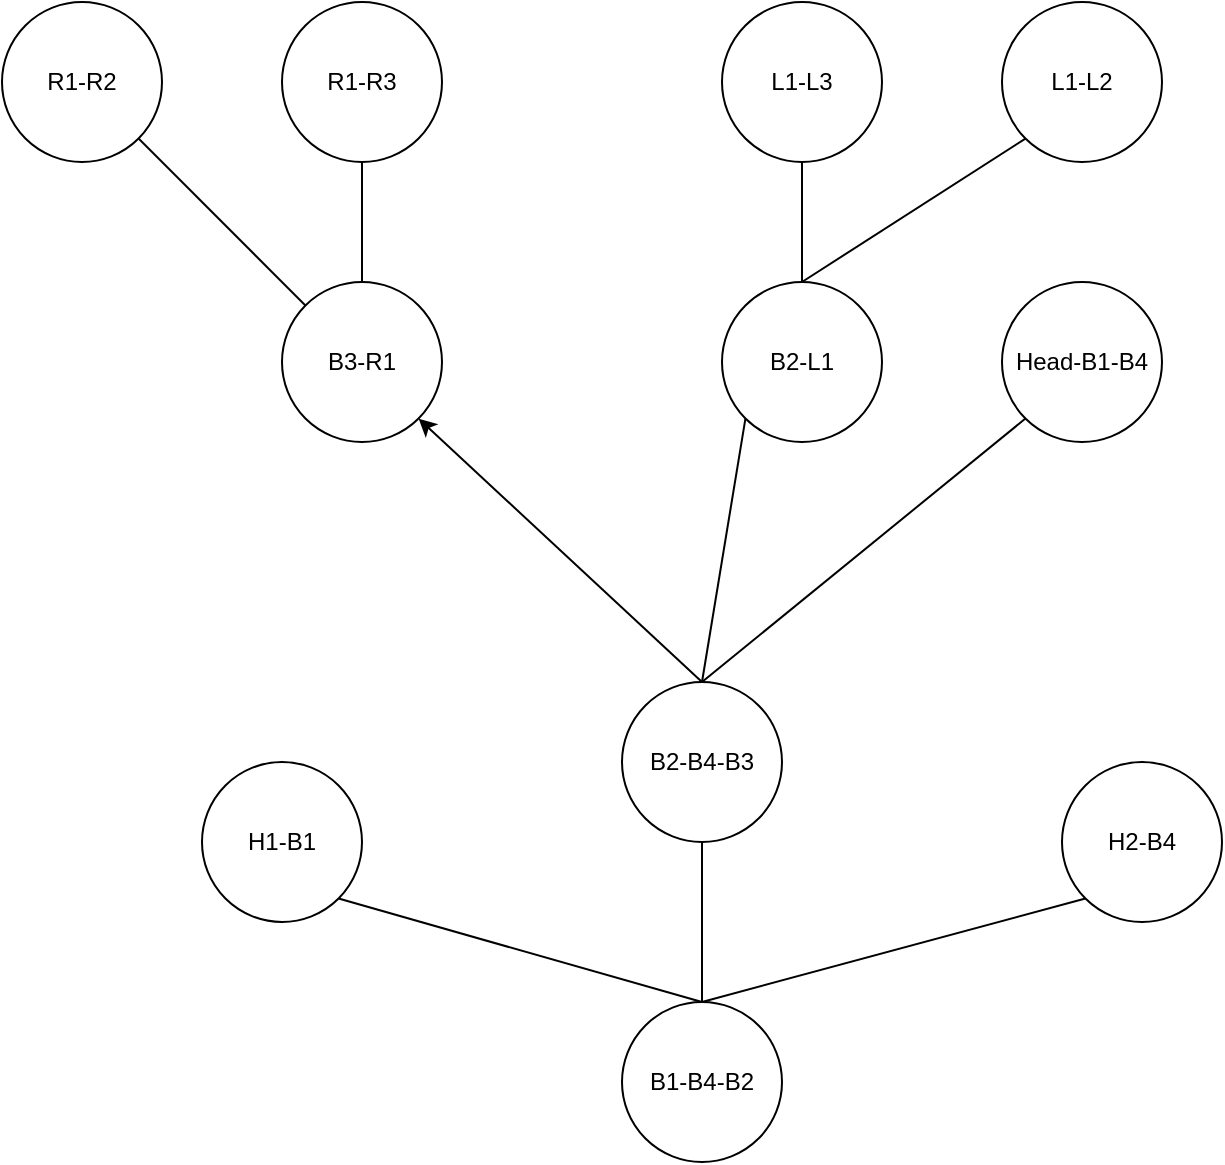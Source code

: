 <mxfile version="24.9.1">
  <diagram name="Page-1" id="nLDjUjYNxLJfrttkRtBk">
    <mxGraphModel dx="1230" dy="723" grid="1" gridSize="10" guides="1" tooltips="1" connect="1" arrows="1" fold="1" page="1" pageScale="1" pageWidth="827" pageHeight="1169" math="0" shadow="0">
      <root>
        <mxCell id="0" />
        <mxCell id="1" parent="0" />
        <mxCell id="AJQYAU3ZHZ8fMyJFjKlh-8" style="rounded=0;orthogonalLoop=1;jettySize=auto;html=1;exitX=1;exitY=1;exitDx=0;exitDy=0;entryX=0;entryY=0;entryDx=0;entryDy=0;endArrow=none;endFill=0;" edge="1" parent="1" source="AJQYAU3ZHZ8fMyJFjKlh-1" target="AJQYAU3ZHZ8fMyJFjKlh-5">
          <mxGeometry relative="1" as="geometry" />
        </mxCell>
        <mxCell id="AJQYAU3ZHZ8fMyJFjKlh-1" value="R1-R2" style="ellipse;whiteSpace=wrap;html=1;aspect=fixed;" vertex="1" parent="1">
          <mxGeometry x="120" y="80" width="80" height="80" as="geometry" />
        </mxCell>
        <mxCell id="AJQYAU3ZHZ8fMyJFjKlh-9" style="edgeStyle=orthogonalEdgeStyle;rounded=0;orthogonalLoop=1;jettySize=auto;html=1;endArrow=none;endFill=0;" edge="1" parent="1" source="AJQYAU3ZHZ8fMyJFjKlh-2" target="AJQYAU3ZHZ8fMyJFjKlh-5">
          <mxGeometry relative="1" as="geometry" />
        </mxCell>
        <mxCell id="AJQYAU3ZHZ8fMyJFjKlh-2" value="R1-R3" style="ellipse;whiteSpace=wrap;html=1;aspect=fixed;" vertex="1" parent="1">
          <mxGeometry x="260" y="80" width="80" height="80" as="geometry" />
        </mxCell>
        <mxCell id="AJQYAU3ZHZ8fMyJFjKlh-10" style="edgeStyle=orthogonalEdgeStyle;rounded=0;orthogonalLoop=1;jettySize=auto;html=1;exitX=0.5;exitY=1;exitDx=0;exitDy=0;entryX=0.5;entryY=0;entryDx=0;entryDy=0;endArrow=none;endFill=0;" edge="1" parent="1" source="AJQYAU3ZHZ8fMyJFjKlh-3" target="AJQYAU3ZHZ8fMyJFjKlh-6">
          <mxGeometry relative="1" as="geometry" />
        </mxCell>
        <mxCell id="AJQYAU3ZHZ8fMyJFjKlh-3" value="L1-L3" style="ellipse;whiteSpace=wrap;html=1;aspect=fixed;" vertex="1" parent="1">
          <mxGeometry x="480" y="80" width="80" height="80" as="geometry" />
        </mxCell>
        <mxCell id="AJQYAU3ZHZ8fMyJFjKlh-11" style="rounded=0;orthogonalLoop=1;jettySize=auto;html=1;exitX=0;exitY=1;exitDx=0;exitDy=0;entryX=0.5;entryY=0;entryDx=0;entryDy=0;endArrow=none;endFill=0;" edge="1" parent="1" source="AJQYAU3ZHZ8fMyJFjKlh-4" target="AJQYAU3ZHZ8fMyJFjKlh-6">
          <mxGeometry relative="1" as="geometry" />
        </mxCell>
        <mxCell id="AJQYAU3ZHZ8fMyJFjKlh-4" value="L1-L2&lt;span style=&quot;color: rgba(0, 0, 0, 0); font-family: monospace; font-size: 0px; text-align: start; text-wrap: nowrap;&quot;&gt;%3CmxGraphModel%3E%3Croot%3E%3CmxCell%20id%3D%220%22%2F%3E%3CmxCell%20id%3D%221%22%20parent%3D%220%22%2F%3E%3CmxCell%20id%3D%222%22%20value%3D%22%22%20style%3D%22ellipse%3BwhiteSpace%3Dwrap%3Bhtml%3D1%3Baspect%3Dfixed%3B%22%20vertex%3D%221%22%20parent%3D%221%22%3E%3CmxGeometry%20x%3D%22120%22%20y%3D%2280%22%20width%3D%2280%22%20height%3D%2280%22%20as%3D%22geometry%22%2F%3E%3C%2FmxCell%3E%3C%2Froot%3E%3C%2FmxGraphModel%3E&lt;/span&gt;" style="ellipse;whiteSpace=wrap;html=1;aspect=fixed;" vertex="1" parent="1">
          <mxGeometry x="620" y="80" width="80" height="80" as="geometry" />
        </mxCell>
        <mxCell id="AJQYAU3ZHZ8fMyJFjKlh-13" style="rounded=0;orthogonalLoop=1;jettySize=auto;html=1;exitX=1;exitY=1;exitDx=0;exitDy=0;entryX=0.5;entryY=0;entryDx=0;entryDy=0;endArrow=none;endFill=0;startArrow=classic;startFill=1;" edge="1" parent="1" source="AJQYAU3ZHZ8fMyJFjKlh-5" target="AJQYAU3ZHZ8fMyJFjKlh-12">
          <mxGeometry relative="1" as="geometry">
            <Array as="points" />
          </mxGeometry>
        </mxCell>
        <mxCell id="AJQYAU3ZHZ8fMyJFjKlh-5" value="B3-R1" style="ellipse;whiteSpace=wrap;html=1;aspect=fixed;" vertex="1" parent="1">
          <mxGeometry x="260" y="220" width="80" height="80" as="geometry" />
        </mxCell>
        <mxCell id="AJQYAU3ZHZ8fMyJFjKlh-14" style="rounded=0;orthogonalLoop=1;jettySize=auto;html=1;exitX=0;exitY=1;exitDx=0;exitDy=0;entryX=0.5;entryY=0;entryDx=0;entryDy=0;endArrow=none;endFill=0;" edge="1" parent="1" source="AJQYAU3ZHZ8fMyJFjKlh-6" target="AJQYAU3ZHZ8fMyJFjKlh-12">
          <mxGeometry relative="1" as="geometry" />
        </mxCell>
        <mxCell id="AJQYAU3ZHZ8fMyJFjKlh-6" value="B2-L1" style="ellipse;whiteSpace=wrap;html=1;aspect=fixed;" vertex="1" parent="1">
          <mxGeometry x="480" y="220" width="80" height="80" as="geometry" />
        </mxCell>
        <mxCell id="AJQYAU3ZHZ8fMyJFjKlh-7" value="Head-B1-B4" style="ellipse;whiteSpace=wrap;html=1;aspect=fixed;" vertex="1" parent="1">
          <mxGeometry x="620" y="220" width="80" height="80" as="geometry" />
        </mxCell>
        <mxCell id="AJQYAU3ZHZ8fMyJFjKlh-15" style="rounded=0;orthogonalLoop=1;jettySize=auto;html=1;exitX=0.5;exitY=0;exitDx=0;exitDy=0;entryX=0;entryY=1;entryDx=0;entryDy=0;endArrow=none;endFill=0;" edge="1" parent="1" source="AJQYAU3ZHZ8fMyJFjKlh-12" target="AJQYAU3ZHZ8fMyJFjKlh-7">
          <mxGeometry relative="1" as="geometry" />
        </mxCell>
        <mxCell id="AJQYAU3ZHZ8fMyJFjKlh-19" style="edgeStyle=orthogonalEdgeStyle;rounded=0;orthogonalLoop=1;jettySize=auto;html=1;exitX=0.5;exitY=1;exitDx=0;exitDy=0;endArrow=none;endFill=0;" edge="1" parent="1" source="AJQYAU3ZHZ8fMyJFjKlh-12" target="AJQYAU3ZHZ8fMyJFjKlh-18">
          <mxGeometry relative="1" as="geometry" />
        </mxCell>
        <mxCell id="AJQYAU3ZHZ8fMyJFjKlh-12" value="B2-B4-B3" style="ellipse;whiteSpace=wrap;html=1;aspect=fixed;" vertex="1" parent="1">
          <mxGeometry x="430" y="420" width="80" height="80" as="geometry" />
        </mxCell>
        <mxCell id="AJQYAU3ZHZ8fMyJFjKlh-21" style="rounded=0;orthogonalLoop=1;jettySize=auto;html=1;exitX=0;exitY=1;exitDx=0;exitDy=0;entryX=0.5;entryY=0;entryDx=0;entryDy=0;endArrow=none;endFill=0;" edge="1" parent="1" source="AJQYAU3ZHZ8fMyJFjKlh-16" target="AJQYAU3ZHZ8fMyJFjKlh-18">
          <mxGeometry relative="1" as="geometry" />
        </mxCell>
        <mxCell id="AJQYAU3ZHZ8fMyJFjKlh-16" value="H2-B4" style="ellipse;whiteSpace=wrap;html=1;aspect=fixed;" vertex="1" parent="1">
          <mxGeometry x="650" y="460" width="80" height="80" as="geometry" />
        </mxCell>
        <mxCell id="AJQYAU3ZHZ8fMyJFjKlh-20" style="rounded=0;orthogonalLoop=1;jettySize=auto;html=1;exitX=1;exitY=1;exitDx=0;exitDy=0;entryX=0.5;entryY=0;entryDx=0;entryDy=0;endArrow=none;endFill=0;" edge="1" parent="1" source="AJQYAU3ZHZ8fMyJFjKlh-17" target="AJQYAU3ZHZ8fMyJFjKlh-18">
          <mxGeometry relative="1" as="geometry" />
        </mxCell>
        <mxCell id="AJQYAU3ZHZ8fMyJFjKlh-17" value="H1-B1" style="ellipse;whiteSpace=wrap;html=1;aspect=fixed;" vertex="1" parent="1">
          <mxGeometry x="220" y="460" width="80" height="80" as="geometry" />
        </mxCell>
        <mxCell id="AJQYAU3ZHZ8fMyJFjKlh-18" value="B1-B4-B2" style="ellipse;whiteSpace=wrap;html=1;aspect=fixed;" vertex="1" parent="1">
          <mxGeometry x="430" y="580" width="80" height="80" as="geometry" />
        </mxCell>
      </root>
    </mxGraphModel>
  </diagram>
</mxfile>
